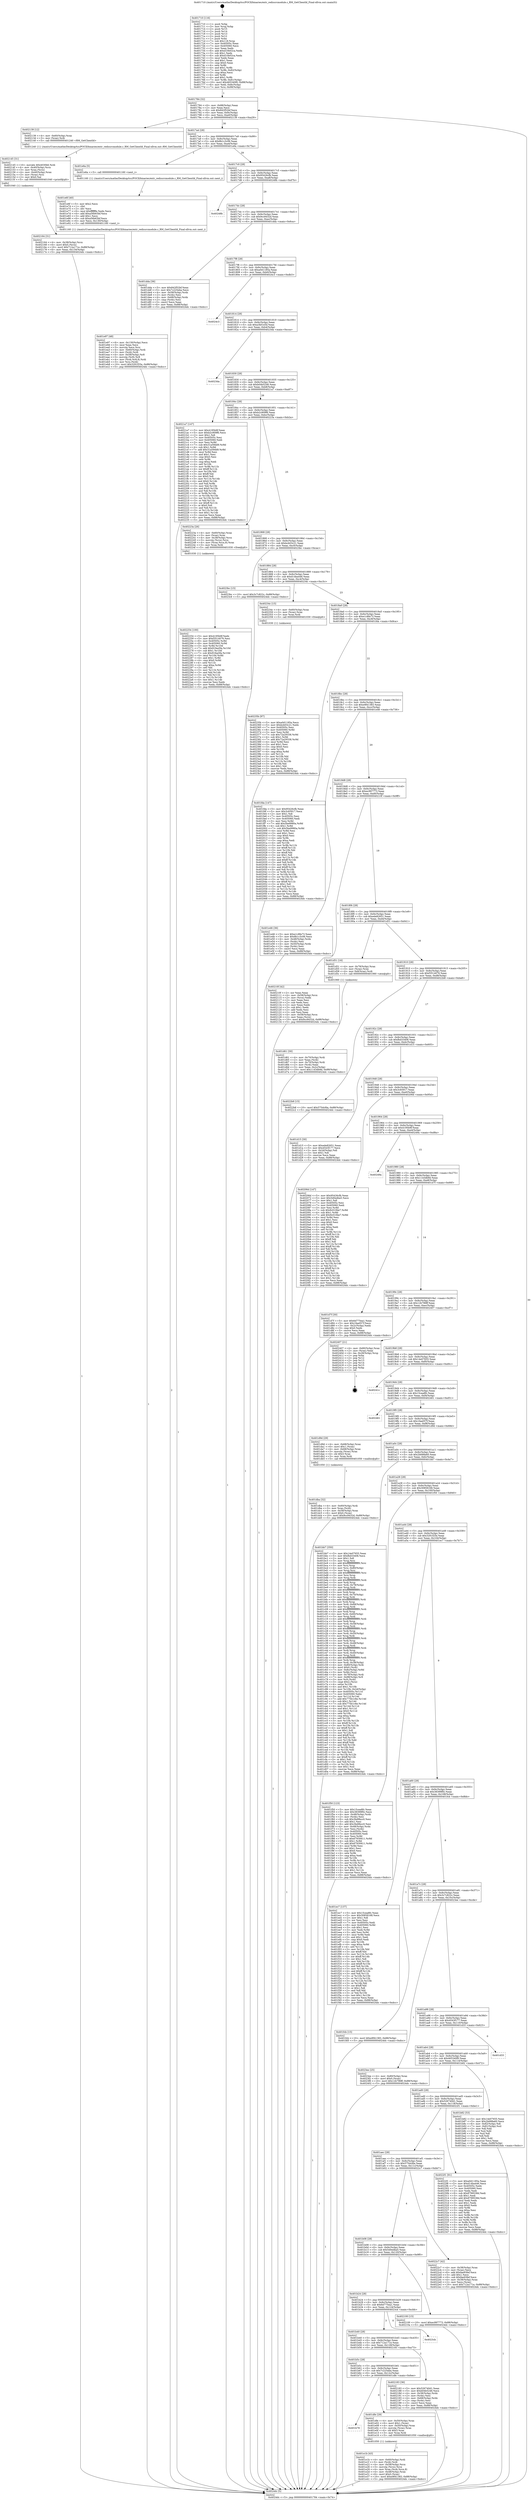 digraph "0x401710" {
  label = "0x401710 (/mnt/c/Users/mathe/Desktop/tcc/POCII/binaries/extr_redissrcmodule.c_RM_GetClientId_Final-ollvm.out::main(0))"
  labelloc = "t"
  node[shape=record]

  Entry [label="",width=0.3,height=0.3,shape=circle,fillcolor=black,style=filled]
  "0x401784" [label="{
     0x401784 [32]\l
     | [instrs]\l
     &nbsp;&nbsp;0x401784 \<+6\>: mov -0x88(%rbp),%eax\l
     &nbsp;&nbsp;0x40178a \<+2\>: mov %eax,%ecx\l
     &nbsp;&nbsp;0x40178c \<+6\>: sub $0x842f52bf,%ecx\l
     &nbsp;&nbsp;0x401792 \<+6\>: mov %eax,-0x9c(%rbp)\l
     &nbsp;&nbsp;0x401798 \<+6\>: mov %ecx,-0xa0(%rbp)\l
     &nbsp;&nbsp;0x40179e \<+6\>: je 0000000000402139 \<main+0xa29\>\l
  }"]
  "0x402139" [label="{
     0x402139 [12]\l
     | [instrs]\l
     &nbsp;&nbsp;0x402139 \<+4\>: mov -0x60(%rbp),%rax\l
     &nbsp;&nbsp;0x40213d \<+3\>: mov (%rax),%rdi\l
     &nbsp;&nbsp;0x402140 \<+5\>: call 0000000000401240 \<RM_GetClientId\>\l
     | [calls]\l
     &nbsp;&nbsp;0x401240 \{1\} (/mnt/c/Users/mathe/Desktop/tcc/POCII/binaries/extr_redissrcmodule.c_RM_GetClientId_Final-ollvm.out::RM_GetClientId)\l
  }"]
  "0x4017a4" [label="{
     0x4017a4 [28]\l
     | [instrs]\l
     &nbsp;&nbsp;0x4017a4 \<+5\>: jmp 00000000004017a9 \<main+0x99\>\l
     &nbsp;&nbsp;0x4017a9 \<+6\>: mov -0x9c(%rbp),%eax\l
     &nbsp;&nbsp;0x4017af \<+5\>: sub $0x8b1c3c06,%eax\l
     &nbsp;&nbsp;0x4017b4 \<+6\>: mov %eax,-0xa4(%rbp)\l
     &nbsp;&nbsp;0x4017ba \<+6\>: je 0000000000401e6a \<main+0x75a\>\l
  }"]
  Exit [label="",width=0.3,height=0.3,shape=circle,fillcolor=black,style=filled,peripheries=2]
  "0x401e6a" [label="{
     0x401e6a [5]\l
     | [instrs]\l
     &nbsp;&nbsp;0x401e6a \<+5\>: call 0000000000401160 \<next_i\>\l
     | [calls]\l
     &nbsp;&nbsp;0x401160 \{1\} (/mnt/c/Users/mathe/Desktop/tcc/POCII/binaries/extr_redissrcmodule.c_RM_GetClientId_Final-ollvm.out::next_i)\l
  }"]
  "0x4017c0" [label="{
     0x4017c0 [28]\l
     | [instrs]\l
     &nbsp;&nbsp;0x4017c0 \<+5\>: jmp 00000000004017c5 \<main+0xb5\>\l
     &nbsp;&nbsp;0x4017c5 \<+6\>: mov -0x9c(%rbp),%eax\l
     &nbsp;&nbsp;0x4017cb \<+5\>: sub $0x95426cfb,%eax\l
     &nbsp;&nbsp;0x4017d0 \<+6\>: mov %eax,-0xa8(%rbp)\l
     &nbsp;&nbsp;0x4017d6 \<+6\>: je 000000000040248b \<main+0xd7b\>\l
  }"]
  "0x40235b" [label="{
     0x40235b [97]\l
     | [instrs]\l
     &nbsp;&nbsp;0x40235b \<+5\>: mov $0xa0d1185a,%ecx\l
     &nbsp;&nbsp;0x402360 \<+5\>: mov $0xbcb03c21,%edx\l
     &nbsp;&nbsp;0x402365 \<+7\>: mov 0x40505c,%esi\l
     &nbsp;&nbsp;0x40236c \<+8\>: mov 0x405060,%r8d\l
     &nbsp;&nbsp;0x402374 \<+3\>: mov %esi,%r9d\l
     &nbsp;&nbsp;0x402377 \<+7\>: sub $0x72a29338,%r9d\l
     &nbsp;&nbsp;0x40237e \<+4\>: sub $0x1,%r9d\l
     &nbsp;&nbsp;0x402382 \<+7\>: add $0x72a29338,%r9d\l
     &nbsp;&nbsp;0x402389 \<+4\>: imul %r9d,%esi\l
     &nbsp;&nbsp;0x40238d \<+3\>: and $0x1,%esi\l
     &nbsp;&nbsp;0x402390 \<+3\>: cmp $0x0,%esi\l
     &nbsp;&nbsp;0x402393 \<+4\>: sete %r10b\l
     &nbsp;&nbsp;0x402397 \<+4\>: cmp $0xa,%r8d\l
     &nbsp;&nbsp;0x40239b \<+4\>: setl %r11b\l
     &nbsp;&nbsp;0x40239f \<+3\>: mov %r10b,%bl\l
     &nbsp;&nbsp;0x4023a2 \<+3\>: and %r11b,%bl\l
     &nbsp;&nbsp;0x4023a5 \<+3\>: xor %r11b,%r10b\l
     &nbsp;&nbsp;0x4023a8 \<+3\>: or %r10b,%bl\l
     &nbsp;&nbsp;0x4023ab \<+3\>: test $0x1,%bl\l
     &nbsp;&nbsp;0x4023ae \<+3\>: cmovne %edx,%ecx\l
     &nbsp;&nbsp;0x4023b1 \<+6\>: mov %ecx,-0x88(%rbp)\l
     &nbsp;&nbsp;0x4023b7 \<+5\>: jmp 00000000004024dc \<main+0xdcc\>\l
  }"]
  "0x40248b" [label="{
     0x40248b\l
  }", style=dashed]
  "0x4017dc" [label="{
     0x4017dc [28]\l
     | [instrs]\l
     &nbsp;&nbsp;0x4017dc \<+5\>: jmp 00000000004017e1 \<main+0xd1\>\l
     &nbsp;&nbsp;0x4017e1 \<+6\>: mov -0x9c(%rbp),%eax\l
     &nbsp;&nbsp;0x4017e7 \<+5\>: sub $0x9cc9432d,%eax\l
     &nbsp;&nbsp;0x4017ec \<+6\>: mov %eax,-0xac(%rbp)\l
     &nbsp;&nbsp;0x4017f2 \<+6\>: je 0000000000401dda \<main+0x6ca\>\l
  }"]
  "0x402254" [label="{
     0x402254 [100]\l
     | [instrs]\l
     &nbsp;&nbsp;0x402254 \<+5\>: mov $0x4195b9f,%edx\l
     &nbsp;&nbsp;0x402259 \<+5\>: mov $0xf3514076,%esi\l
     &nbsp;&nbsp;0x40225e \<+8\>: mov 0x40505c,%r8d\l
     &nbsp;&nbsp;0x402266 \<+8\>: mov 0x405060,%r9d\l
     &nbsp;&nbsp;0x40226e \<+3\>: mov %r8d,%r10d\l
     &nbsp;&nbsp;0x402271 \<+7\>: add $0x91fea5fa,%r10d\l
     &nbsp;&nbsp;0x402278 \<+4\>: sub $0x1,%r10d\l
     &nbsp;&nbsp;0x40227c \<+7\>: sub $0x91fea5fa,%r10d\l
     &nbsp;&nbsp;0x402283 \<+4\>: imul %r10d,%r8d\l
     &nbsp;&nbsp;0x402287 \<+4\>: and $0x1,%r8d\l
     &nbsp;&nbsp;0x40228b \<+4\>: cmp $0x0,%r8d\l
     &nbsp;&nbsp;0x40228f \<+4\>: sete %r11b\l
     &nbsp;&nbsp;0x402293 \<+4\>: cmp $0xa,%r9d\l
     &nbsp;&nbsp;0x402297 \<+3\>: setl %bl\l
     &nbsp;&nbsp;0x40229a \<+3\>: mov %r11b,%r14b\l
     &nbsp;&nbsp;0x40229d \<+3\>: and %bl,%r14b\l
     &nbsp;&nbsp;0x4022a0 \<+3\>: xor %bl,%r11b\l
     &nbsp;&nbsp;0x4022a3 \<+3\>: or %r11b,%r14b\l
     &nbsp;&nbsp;0x4022a6 \<+4\>: test $0x1,%r14b\l
     &nbsp;&nbsp;0x4022aa \<+3\>: cmovne %esi,%edx\l
     &nbsp;&nbsp;0x4022ad \<+6\>: mov %edx,-0x88(%rbp)\l
     &nbsp;&nbsp;0x4022b3 \<+5\>: jmp 00000000004024dc \<main+0xdcc\>\l
  }"]
  "0x401dda" [label="{
     0x401dda [36]\l
     | [instrs]\l
     &nbsp;&nbsp;0x401dda \<+5\>: mov $0x842f52bf,%eax\l
     &nbsp;&nbsp;0x401ddf \<+5\>: mov $0x7c225eba,%ecx\l
     &nbsp;&nbsp;0x401de4 \<+4\>: mov -0x58(%rbp),%rdx\l
     &nbsp;&nbsp;0x401de8 \<+2\>: mov (%rdx),%esi\l
     &nbsp;&nbsp;0x401dea \<+4\>: mov -0x68(%rbp),%rdx\l
     &nbsp;&nbsp;0x401dee \<+2\>: cmp (%rdx),%esi\l
     &nbsp;&nbsp;0x401df0 \<+3\>: cmovl %ecx,%eax\l
     &nbsp;&nbsp;0x401df3 \<+6\>: mov %eax,-0x88(%rbp)\l
     &nbsp;&nbsp;0x401df9 \<+5\>: jmp 00000000004024dc \<main+0xdcc\>\l
  }"]
  "0x4017f8" [label="{
     0x4017f8 [28]\l
     | [instrs]\l
     &nbsp;&nbsp;0x4017f8 \<+5\>: jmp 00000000004017fd \<main+0xed\>\l
     &nbsp;&nbsp;0x4017fd \<+6\>: mov -0x9c(%rbp),%eax\l
     &nbsp;&nbsp;0x401803 \<+5\>: sub $0xa0d1185a,%eax\l
     &nbsp;&nbsp;0x401808 \<+6\>: mov %eax,-0xb0(%rbp)\l
     &nbsp;&nbsp;0x40180e \<+6\>: je 00000000004024c3 \<main+0xdb3\>\l
  }"]
  "0x402164" [label="{
     0x402164 [31]\l
     | [instrs]\l
     &nbsp;&nbsp;0x402164 \<+4\>: mov -0x38(%rbp),%rcx\l
     &nbsp;&nbsp;0x402168 \<+6\>: movl $0x0,(%rcx)\l
     &nbsp;&nbsp;0x40216e \<+10\>: movl $0x712a171e,-0x88(%rbp)\l
     &nbsp;&nbsp;0x402178 \<+6\>: mov %eax,-0x134(%rbp)\l
     &nbsp;&nbsp;0x40217e \<+5\>: jmp 00000000004024dc \<main+0xdcc\>\l
  }"]
  "0x4024c3" [label="{
     0x4024c3\l
  }", style=dashed]
  "0x401814" [label="{
     0x401814 [28]\l
     | [instrs]\l
     &nbsp;&nbsp;0x401814 \<+5\>: jmp 0000000000401819 \<main+0x109\>\l
     &nbsp;&nbsp;0x401819 \<+6\>: mov -0x9c(%rbp),%eax\l
     &nbsp;&nbsp;0x40181f \<+5\>: sub $0xa3bf1e5d,%eax\l
     &nbsp;&nbsp;0x401824 \<+6\>: mov %eax,-0xb4(%rbp)\l
     &nbsp;&nbsp;0x40182a \<+6\>: je 00000000004023da \<main+0xcca\>\l
  }"]
  "0x402145" [label="{
     0x402145 [31]\l
     | [instrs]\l
     &nbsp;&nbsp;0x402145 \<+10\>: movabs $0x4030b6,%rdi\l
     &nbsp;&nbsp;0x40214f \<+4\>: mov -0x40(%rbp),%rcx\l
     &nbsp;&nbsp;0x402153 \<+3\>: mov %rax,(%rcx)\l
     &nbsp;&nbsp;0x402156 \<+4\>: mov -0x40(%rbp),%rax\l
     &nbsp;&nbsp;0x40215a \<+3\>: mov (%rax),%rsi\l
     &nbsp;&nbsp;0x40215d \<+2\>: mov $0x0,%al\l
     &nbsp;&nbsp;0x40215f \<+5\>: call 0000000000401040 \<printf@plt\>\l
     | [calls]\l
     &nbsp;&nbsp;0x401040 \{1\} (unknown)\l
  }"]
  "0x4023da" [label="{
     0x4023da\l
  }", style=dashed]
  "0x401830" [label="{
     0x401830 [28]\l
     | [instrs]\l
     &nbsp;&nbsp;0x401830 \<+5\>: jmp 0000000000401835 \<main+0x125\>\l
     &nbsp;&nbsp;0x401835 \<+6\>: mov -0x9c(%rbp),%eax\l
     &nbsp;&nbsp;0x40183b \<+5\>: sub $0xb04b5246,%eax\l
     &nbsp;&nbsp;0x401840 \<+6\>: mov %eax,-0xb8(%rbp)\l
     &nbsp;&nbsp;0x401846 \<+6\>: je 00000000004021a7 \<main+0xa97\>\l
  }"]
  "0x401e97" [label="{
     0x401e97 [48]\l
     | [instrs]\l
     &nbsp;&nbsp;0x401e97 \<+6\>: mov -0x130(%rbp),%ecx\l
     &nbsp;&nbsp;0x401e9d \<+3\>: imul %eax,%ecx\l
     &nbsp;&nbsp;0x401ea0 \<+3\>: movslq %ecx,%rsi\l
     &nbsp;&nbsp;0x401ea3 \<+4\>: mov -0x60(%rbp),%rdi\l
     &nbsp;&nbsp;0x401ea7 \<+3\>: mov (%rdi),%rdi\l
     &nbsp;&nbsp;0x401eaa \<+4\>: mov -0x58(%rbp),%r8\l
     &nbsp;&nbsp;0x401eae \<+3\>: movslq (%r8),%r8\l
     &nbsp;&nbsp;0x401eb1 \<+4\>: mov (%rdi,%r8,8),%rdi\l
     &nbsp;&nbsp;0x401eb5 \<+3\>: mov %rsi,(%rdi)\l
     &nbsp;&nbsp;0x401eb8 \<+10\>: movl $0x3291f25e,-0x88(%rbp)\l
     &nbsp;&nbsp;0x401ec2 \<+5\>: jmp 00000000004024dc \<main+0xdcc\>\l
  }"]
  "0x4021a7" [label="{
     0x4021a7 [147]\l
     | [instrs]\l
     &nbsp;&nbsp;0x4021a7 \<+5\>: mov $0x4195b9f,%eax\l
     &nbsp;&nbsp;0x4021ac \<+5\>: mov $0xb2c909f6,%ecx\l
     &nbsp;&nbsp;0x4021b1 \<+2\>: mov $0x1,%dl\l
     &nbsp;&nbsp;0x4021b3 \<+7\>: mov 0x40505c,%esi\l
     &nbsp;&nbsp;0x4021ba \<+7\>: mov 0x405060,%edi\l
     &nbsp;&nbsp;0x4021c1 \<+3\>: mov %esi,%r8d\l
     &nbsp;&nbsp;0x4021c4 \<+7\>: sub $0x31a59dd9,%r8d\l
     &nbsp;&nbsp;0x4021cb \<+4\>: sub $0x1,%r8d\l
     &nbsp;&nbsp;0x4021cf \<+7\>: add $0x31a59dd9,%r8d\l
     &nbsp;&nbsp;0x4021d6 \<+4\>: imul %r8d,%esi\l
     &nbsp;&nbsp;0x4021da \<+3\>: and $0x1,%esi\l
     &nbsp;&nbsp;0x4021dd \<+3\>: cmp $0x0,%esi\l
     &nbsp;&nbsp;0x4021e0 \<+4\>: sete %r9b\l
     &nbsp;&nbsp;0x4021e4 \<+3\>: cmp $0xa,%edi\l
     &nbsp;&nbsp;0x4021e7 \<+4\>: setl %r10b\l
     &nbsp;&nbsp;0x4021eb \<+3\>: mov %r9b,%r11b\l
     &nbsp;&nbsp;0x4021ee \<+4\>: xor $0xff,%r11b\l
     &nbsp;&nbsp;0x4021f2 \<+3\>: mov %r10b,%bl\l
     &nbsp;&nbsp;0x4021f5 \<+3\>: xor $0xff,%bl\l
     &nbsp;&nbsp;0x4021f8 \<+3\>: xor $0x0,%dl\l
     &nbsp;&nbsp;0x4021fb \<+3\>: mov %r11b,%r14b\l
     &nbsp;&nbsp;0x4021fe \<+4\>: and $0x0,%r14b\l
     &nbsp;&nbsp;0x402202 \<+3\>: and %dl,%r9b\l
     &nbsp;&nbsp;0x402205 \<+3\>: mov %bl,%r15b\l
     &nbsp;&nbsp;0x402208 \<+4\>: and $0x0,%r15b\l
     &nbsp;&nbsp;0x40220c \<+3\>: and %dl,%r10b\l
     &nbsp;&nbsp;0x40220f \<+3\>: or %r9b,%r14b\l
     &nbsp;&nbsp;0x402212 \<+3\>: or %r10b,%r15b\l
     &nbsp;&nbsp;0x402215 \<+3\>: xor %r15b,%r14b\l
     &nbsp;&nbsp;0x402218 \<+3\>: or %bl,%r11b\l
     &nbsp;&nbsp;0x40221b \<+4\>: xor $0xff,%r11b\l
     &nbsp;&nbsp;0x40221f \<+3\>: or $0x0,%dl\l
     &nbsp;&nbsp;0x402222 \<+3\>: and %dl,%r11b\l
     &nbsp;&nbsp;0x402225 \<+3\>: or %r11b,%r14b\l
     &nbsp;&nbsp;0x402228 \<+4\>: test $0x1,%r14b\l
     &nbsp;&nbsp;0x40222c \<+3\>: cmovne %ecx,%eax\l
     &nbsp;&nbsp;0x40222f \<+6\>: mov %eax,-0x88(%rbp)\l
     &nbsp;&nbsp;0x402235 \<+5\>: jmp 00000000004024dc \<main+0xdcc\>\l
  }"]
  "0x40184c" [label="{
     0x40184c [28]\l
     | [instrs]\l
     &nbsp;&nbsp;0x40184c \<+5\>: jmp 0000000000401851 \<main+0x141\>\l
     &nbsp;&nbsp;0x401851 \<+6\>: mov -0x9c(%rbp),%eax\l
     &nbsp;&nbsp;0x401857 \<+5\>: sub $0xb2c909f6,%eax\l
     &nbsp;&nbsp;0x40185c \<+6\>: mov %eax,-0xbc(%rbp)\l
     &nbsp;&nbsp;0x401862 \<+6\>: je 000000000040223a \<main+0xb2a\>\l
  }"]
  "0x401e6f" [label="{
     0x401e6f [40]\l
     | [instrs]\l
     &nbsp;&nbsp;0x401e6f \<+5\>: mov $0x2,%ecx\l
     &nbsp;&nbsp;0x401e74 \<+1\>: cltd\l
     &nbsp;&nbsp;0x401e75 \<+2\>: idiv %ecx\l
     &nbsp;&nbsp;0x401e77 \<+6\>: imul $0xfffffffe,%edx,%ecx\l
     &nbsp;&nbsp;0x401e7d \<+6\>: add $0xa56b63bf,%ecx\l
     &nbsp;&nbsp;0x401e83 \<+3\>: add $0x1,%ecx\l
     &nbsp;&nbsp;0x401e86 \<+6\>: sub $0xa56b63bf,%ecx\l
     &nbsp;&nbsp;0x401e8c \<+6\>: mov %ecx,-0x130(%rbp)\l
     &nbsp;&nbsp;0x401e92 \<+5\>: call 0000000000401160 \<next_i\>\l
     | [calls]\l
     &nbsp;&nbsp;0x401160 \{1\} (/mnt/c/Users/mathe/Desktop/tcc/POCII/binaries/extr_redissrcmodule.c_RM_GetClientId_Final-ollvm.out::next_i)\l
  }"]
  "0x40223a" [label="{
     0x40223a [26]\l
     | [instrs]\l
     &nbsp;&nbsp;0x40223a \<+4\>: mov -0x60(%rbp),%rax\l
     &nbsp;&nbsp;0x40223e \<+3\>: mov (%rax),%rax\l
     &nbsp;&nbsp;0x402241 \<+4\>: mov -0x38(%rbp),%rcx\l
     &nbsp;&nbsp;0x402245 \<+3\>: movslq (%rcx),%rcx\l
     &nbsp;&nbsp;0x402248 \<+4\>: mov (%rax,%rcx,8),%rax\l
     &nbsp;&nbsp;0x40224c \<+3\>: mov %rax,%rdi\l
     &nbsp;&nbsp;0x40224f \<+5\>: call 0000000000401030 \<free@plt\>\l
     | [calls]\l
     &nbsp;&nbsp;0x401030 \{1\} (unknown)\l
  }"]
  "0x401868" [label="{
     0x401868 [28]\l
     | [instrs]\l
     &nbsp;&nbsp;0x401868 \<+5\>: jmp 000000000040186d \<main+0x15d\>\l
     &nbsp;&nbsp;0x40186d \<+6\>: mov -0x9c(%rbp),%eax\l
     &nbsp;&nbsp;0x401873 \<+5\>: sub $0xbcb03c21,%eax\l
     &nbsp;&nbsp;0x401878 \<+6\>: mov %eax,-0xc0(%rbp)\l
     &nbsp;&nbsp;0x40187e \<+6\>: je 00000000004023bc \<main+0xcac\>\l
  }"]
  "0x401e1b" [label="{
     0x401e1b [43]\l
     | [instrs]\l
     &nbsp;&nbsp;0x401e1b \<+4\>: mov -0x60(%rbp),%rdi\l
     &nbsp;&nbsp;0x401e1f \<+3\>: mov (%rdi),%rdi\l
     &nbsp;&nbsp;0x401e22 \<+4\>: mov -0x58(%rbp),%rcx\l
     &nbsp;&nbsp;0x401e26 \<+3\>: movslq (%rcx),%rcx\l
     &nbsp;&nbsp;0x401e29 \<+4\>: mov %rax,(%rdi,%rcx,8)\l
     &nbsp;&nbsp;0x401e2d \<+4\>: mov -0x48(%rbp),%rax\l
     &nbsp;&nbsp;0x401e31 \<+6\>: movl $0x0,(%rax)\l
     &nbsp;&nbsp;0x401e37 \<+10\>: movl $0xe9f41383,-0x88(%rbp)\l
     &nbsp;&nbsp;0x401e41 \<+5\>: jmp 00000000004024dc \<main+0xdcc\>\l
  }"]
  "0x4023bc" [label="{
     0x4023bc [15]\l
     | [instrs]\l
     &nbsp;&nbsp;0x4023bc \<+10\>: movl $0x3c7c822c,-0x88(%rbp)\l
     &nbsp;&nbsp;0x4023c6 \<+5\>: jmp 00000000004024dc \<main+0xdcc\>\l
  }"]
  "0x401884" [label="{
     0x401884 [28]\l
     | [instrs]\l
     &nbsp;&nbsp;0x401884 \<+5\>: jmp 0000000000401889 \<main+0x179\>\l
     &nbsp;&nbsp;0x401889 \<+6\>: mov -0x9c(%rbp),%eax\l
     &nbsp;&nbsp;0x40188f \<+5\>: sub $0xd14ba446,%eax\l
     &nbsp;&nbsp;0x401894 \<+6\>: mov %eax,-0xc4(%rbp)\l
     &nbsp;&nbsp;0x40189a \<+6\>: je 000000000040234c \<main+0xc3c\>\l
  }"]
  "0x401b78" [label="{
     0x401b78\l
  }", style=dashed]
  "0x40234c" [label="{
     0x40234c [15]\l
     | [instrs]\l
     &nbsp;&nbsp;0x40234c \<+4\>: mov -0x60(%rbp),%rax\l
     &nbsp;&nbsp;0x402350 \<+3\>: mov (%rax),%rax\l
     &nbsp;&nbsp;0x402353 \<+3\>: mov %rax,%rdi\l
     &nbsp;&nbsp;0x402356 \<+5\>: call 0000000000401030 \<free@plt\>\l
     | [calls]\l
     &nbsp;&nbsp;0x401030 \{1\} (unknown)\l
  }"]
  "0x4018a0" [label="{
     0x4018a0 [28]\l
     | [instrs]\l
     &nbsp;&nbsp;0x4018a0 \<+5\>: jmp 00000000004018a5 \<main+0x195\>\l
     &nbsp;&nbsp;0x4018a5 \<+6\>: mov -0x9c(%rbp),%eax\l
     &nbsp;&nbsp;0x4018ab \<+5\>: sub $0xe1c8fa73,%eax\l
     &nbsp;&nbsp;0x4018b0 \<+6\>: mov %eax,-0xc8(%rbp)\l
     &nbsp;&nbsp;0x4018b6 \<+6\>: je 0000000000401fda \<main+0x8ca\>\l
  }"]
  "0x401dfe" [label="{
     0x401dfe [29]\l
     | [instrs]\l
     &nbsp;&nbsp;0x401dfe \<+4\>: mov -0x50(%rbp),%rax\l
     &nbsp;&nbsp;0x401e02 \<+6\>: movl $0x1,(%rax)\l
     &nbsp;&nbsp;0x401e08 \<+4\>: mov -0x50(%rbp),%rax\l
     &nbsp;&nbsp;0x401e0c \<+3\>: movslq (%rax),%rax\l
     &nbsp;&nbsp;0x401e0f \<+4\>: shl $0x3,%rax\l
     &nbsp;&nbsp;0x401e13 \<+3\>: mov %rax,%rdi\l
     &nbsp;&nbsp;0x401e16 \<+5\>: call 0000000000401050 \<malloc@plt\>\l
     | [calls]\l
     &nbsp;&nbsp;0x401050 \{1\} (unknown)\l
  }"]
  "0x401fda" [label="{
     0x401fda [147]\l
     | [instrs]\l
     &nbsp;&nbsp;0x401fda \<+5\>: mov $0x95426cfb,%eax\l
     &nbsp;&nbsp;0x401fdf \<+5\>: mov $0x3c65917,%ecx\l
     &nbsp;&nbsp;0x401fe4 \<+2\>: mov $0x1,%dl\l
     &nbsp;&nbsp;0x401fe6 \<+7\>: mov 0x40505c,%esi\l
     &nbsp;&nbsp;0x401fed \<+7\>: mov 0x405060,%edi\l
     &nbsp;&nbsp;0x401ff4 \<+3\>: mov %esi,%r8d\l
     &nbsp;&nbsp;0x401ff7 \<+7\>: add $0x5be9980a,%r8d\l
     &nbsp;&nbsp;0x401ffe \<+4\>: sub $0x1,%r8d\l
     &nbsp;&nbsp;0x402002 \<+7\>: sub $0x5be9980a,%r8d\l
     &nbsp;&nbsp;0x402009 \<+4\>: imul %r8d,%esi\l
     &nbsp;&nbsp;0x40200d \<+3\>: and $0x1,%esi\l
     &nbsp;&nbsp;0x402010 \<+3\>: cmp $0x0,%esi\l
     &nbsp;&nbsp;0x402013 \<+4\>: sete %r9b\l
     &nbsp;&nbsp;0x402017 \<+3\>: cmp $0xa,%edi\l
     &nbsp;&nbsp;0x40201a \<+4\>: setl %r10b\l
     &nbsp;&nbsp;0x40201e \<+3\>: mov %r9b,%r11b\l
     &nbsp;&nbsp;0x402021 \<+4\>: xor $0xff,%r11b\l
     &nbsp;&nbsp;0x402025 \<+3\>: mov %r10b,%bl\l
     &nbsp;&nbsp;0x402028 \<+3\>: xor $0xff,%bl\l
     &nbsp;&nbsp;0x40202b \<+3\>: xor $0x1,%dl\l
     &nbsp;&nbsp;0x40202e \<+3\>: mov %r11b,%r14b\l
     &nbsp;&nbsp;0x402031 \<+4\>: and $0xff,%r14b\l
     &nbsp;&nbsp;0x402035 \<+3\>: and %dl,%r9b\l
     &nbsp;&nbsp;0x402038 \<+3\>: mov %bl,%r15b\l
     &nbsp;&nbsp;0x40203b \<+4\>: and $0xff,%r15b\l
     &nbsp;&nbsp;0x40203f \<+3\>: and %dl,%r10b\l
     &nbsp;&nbsp;0x402042 \<+3\>: or %r9b,%r14b\l
     &nbsp;&nbsp;0x402045 \<+3\>: or %r10b,%r15b\l
     &nbsp;&nbsp;0x402048 \<+3\>: xor %r15b,%r14b\l
     &nbsp;&nbsp;0x40204b \<+3\>: or %bl,%r11b\l
     &nbsp;&nbsp;0x40204e \<+4\>: xor $0xff,%r11b\l
     &nbsp;&nbsp;0x402052 \<+3\>: or $0x1,%dl\l
     &nbsp;&nbsp;0x402055 \<+3\>: and %dl,%r11b\l
     &nbsp;&nbsp;0x402058 \<+3\>: or %r11b,%r14b\l
     &nbsp;&nbsp;0x40205b \<+4\>: test $0x1,%r14b\l
     &nbsp;&nbsp;0x40205f \<+3\>: cmovne %ecx,%eax\l
     &nbsp;&nbsp;0x402062 \<+6\>: mov %eax,-0x88(%rbp)\l
     &nbsp;&nbsp;0x402068 \<+5\>: jmp 00000000004024dc \<main+0xdcc\>\l
  }"]
  "0x4018bc" [label="{
     0x4018bc [28]\l
     | [instrs]\l
     &nbsp;&nbsp;0x4018bc \<+5\>: jmp 00000000004018c1 \<main+0x1b1\>\l
     &nbsp;&nbsp;0x4018c1 \<+6\>: mov -0x9c(%rbp),%eax\l
     &nbsp;&nbsp;0x4018c7 \<+5\>: sub $0xe9f41383,%eax\l
     &nbsp;&nbsp;0x4018cc \<+6\>: mov %eax,-0xcc(%rbp)\l
     &nbsp;&nbsp;0x4018d2 \<+6\>: je 0000000000401e46 \<main+0x736\>\l
  }"]
  "0x401b5c" [label="{
     0x401b5c [28]\l
     | [instrs]\l
     &nbsp;&nbsp;0x401b5c \<+5\>: jmp 0000000000401b61 \<main+0x451\>\l
     &nbsp;&nbsp;0x401b61 \<+6\>: mov -0x9c(%rbp),%eax\l
     &nbsp;&nbsp;0x401b67 \<+5\>: sub $0x7c225eba,%eax\l
     &nbsp;&nbsp;0x401b6c \<+6\>: mov %eax,-0x12c(%rbp)\l
     &nbsp;&nbsp;0x401b72 \<+6\>: je 0000000000401dfe \<main+0x6ee\>\l
  }"]
  "0x401e46" [label="{
     0x401e46 [36]\l
     | [instrs]\l
     &nbsp;&nbsp;0x401e46 \<+5\>: mov $0xe1c8fa73,%eax\l
     &nbsp;&nbsp;0x401e4b \<+5\>: mov $0x8b1c3c06,%ecx\l
     &nbsp;&nbsp;0x401e50 \<+4\>: mov -0x48(%rbp),%rdx\l
     &nbsp;&nbsp;0x401e54 \<+2\>: mov (%rdx),%esi\l
     &nbsp;&nbsp;0x401e56 \<+4\>: mov -0x50(%rbp),%rdx\l
     &nbsp;&nbsp;0x401e5a \<+2\>: cmp (%rdx),%esi\l
     &nbsp;&nbsp;0x401e5c \<+3\>: cmovl %ecx,%eax\l
     &nbsp;&nbsp;0x401e5f \<+6\>: mov %eax,-0x88(%rbp)\l
     &nbsp;&nbsp;0x401e65 \<+5\>: jmp 00000000004024dc \<main+0xdcc\>\l
  }"]
  "0x4018d8" [label="{
     0x4018d8 [28]\l
     | [instrs]\l
     &nbsp;&nbsp;0x4018d8 \<+5\>: jmp 00000000004018dd \<main+0x1cd\>\l
     &nbsp;&nbsp;0x4018dd \<+6\>: mov -0x9c(%rbp),%eax\l
     &nbsp;&nbsp;0x4018e3 \<+5\>: sub $0xec997773,%eax\l
     &nbsp;&nbsp;0x4018e8 \<+6\>: mov %eax,-0xd0(%rbp)\l
     &nbsp;&nbsp;0x4018ee \<+6\>: je 000000000040210f \<main+0x9ff\>\l
  }"]
  "0x402183" [label="{
     0x402183 [36]\l
     | [instrs]\l
     &nbsp;&nbsp;0x402183 \<+5\>: mov $0x526740d1,%eax\l
     &nbsp;&nbsp;0x402188 \<+5\>: mov $0xb04b5246,%ecx\l
     &nbsp;&nbsp;0x40218d \<+4\>: mov -0x38(%rbp),%rdx\l
     &nbsp;&nbsp;0x402191 \<+2\>: mov (%rdx),%esi\l
     &nbsp;&nbsp;0x402193 \<+4\>: mov -0x68(%rbp),%rdx\l
     &nbsp;&nbsp;0x402197 \<+2\>: cmp (%rdx),%esi\l
     &nbsp;&nbsp;0x402199 \<+3\>: cmovl %ecx,%eax\l
     &nbsp;&nbsp;0x40219c \<+6\>: mov %eax,-0x88(%rbp)\l
     &nbsp;&nbsp;0x4021a2 \<+5\>: jmp 00000000004024dc \<main+0xdcc\>\l
  }"]
  "0x40210f" [label="{
     0x40210f [42]\l
     | [instrs]\l
     &nbsp;&nbsp;0x40210f \<+2\>: xor %eax,%eax\l
     &nbsp;&nbsp;0x402111 \<+4\>: mov -0x58(%rbp),%rcx\l
     &nbsp;&nbsp;0x402115 \<+2\>: mov (%rcx),%edx\l
     &nbsp;&nbsp;0x402117 \<+2\>: mov %eax,%esi\l
     &nbsp;&nbsp;0x402119 \<+2\>: sub %edx,%esi\l
     &nbsp;&nbsp;0x40211b \<+2\>: mov %eax,%edx\l
     &nbsp;&nbsp;0x40211d \<+3\>: sub $0x1,%edx\l
     &nbsp;&nbsp;0x402120 \<+2\>: add %edx,%esi\l
     &nbsp;&nbsp;0x402122 \<+2\>: sub %esi,%eax\l
     &nbsp;&nbsp;0x402124 \<+4\>: mov -0x58(%rbp),%rcx\l
     &nbsp;&nbsp;0x402128 \<+2\>: mov %eax,(%rcx)\l
     &nbsp;&nbsp;0x40212a \<+10\>: movl $0x9cc9432d,-0x88(%rbp)\l
     &nbsp;&nbsp;0x402134 \<+5\>: jmp 00000000004024dc \<main+0xdcc\>\l
  }"]
  "0x4018f4" [label="{
     0x4018f4 [28]\l
     | [instrs]\l
     &nbsp;&nbsp;0x4018f4 \<+5\>: jmp 00000000004018f9 \<main+0x1e9\>\l
     &nbsp;&nbsp;0x4018f9 \<+6\>: mov -0x9c(%rbp),%eax\l
     &nbsp;&nbsp;0x4018ff \<+5\>: sub $0xede82651,%eax\l
     &nbsp;&nbsp;0x401904 \<+6\>: mov %eax,-0xd4(%rbp)\l
     &nbsp;&nbsp;0x40190a \<+6\>: je 0000000000401d51 \<main+0x641\>\l
  }"]
  "0x401b40" [label="{
     0x401b40 [28]\l
     | [instrs]\l
     &nbsp;&nbsp;0x401b40 \<+5\>: jmp 0000000000401b45 \<main+0x435\>\l
     &nbsp;&nbsp;0x401b45 \<+6\>: mov -0x9c(%rbp),%eax\l
     &nbsp;&nbsp;0x401b4b \<+5\>: sub $0x712a171e,%eax\l
     &nbsp;&nbsp;0x401b50 \<+6\>: mov %eax,-0x128(%rbp)\l
     &nbsp;&nbsp;0x401b56 \<+6\>: je 0000000000402183 \<main+0xa73\>\l
  }"]
  "0x401d51" [label="{
     0x401d51 [16]\l
     | [instrs]\l
     &nbsp;&nbsp;0x401d51 \<+4\>: mov -0x78(%rbp),%rax\l
     &nbsp;&nbsp;0x401d55 \<+3\>: mov (%rax),%rax\l
     &nbsp;&nbsp;0x401d58 \<+4\>: mov 0x8(%rax),%rdi\l
     &nbsp;&nbsp;0x401d5c \<+5\>: call 0000000000401060 \<atoi@plt\>\l
     | [calls]\l
     &nbsp;&nbsp;0x401060 \{1\} (unknown)\l
  }"]
  "0x401910" [label="{
     0x401910 [28]\l
     | [instrs]\l
     &nbsp;&nbsp;0x401910 \<+5\>: jmp 0000000000401915 \<main+0x205\>\l
     &nbsp;&nbsp;0x401915 \<+6\>: mov -0x9c(%rbp),%eax\l
     &nbsp;&nbsp;0x40191b \<+5\>: sub $0xf3514076,%eax\l
     &nbsp;&nbsp;0x401920 \<+6\>: mov %eax,-0xd8(%rbp)\l
     &nbsp;&nbsp;0x401926 \<+6\>: je 00000000004022b8 \<main+0xba8\>\l
  }"]
  "0x4023cb" [label="{
     0x4023cb\l
  }", style=dashed]
  "0x4022b8" [label="{
     0x4022b8 [15]\l
     | [instrs]\l
     &nbsp;&nbsp;0x4022b8 \<+10\>: movl $0x575dcfda,-0x88(%rbp)\l
     &nbsp;&nbsp;0x4022c2 \<+5\>: jmp 00000000004024dc \<main+0xdcc\>\l
  }"]
  "0x40192c" [label="{
     0x40192c [28]\l
     | [instrs]\l
     &nbsp;&nbsp;0x40192c \<+5\>: jmp 0000000000401931 \<main+0x221\>\l
     &nbsp;&nbsp;0x401931 \<+6\>: mov -0x9c(%rbp),%eax\l
     &nbsp;&nbsp;0x401937 \<+5\>: sub $0xfbd33408,%eax\l
     &nbsp;&nbsp;0x40193c \<+6\>: mov %eax,-0xdc(%rbp)\l
     &nbsp;&nbsp;0x401942 \<+6\>: je 0000000000401d15 \<main+0x605\>\l
  }"]
  "0x401b24" [label="{
     0x401b24 [28]\l
     | [instrs]\l
     &nbsp;&nbsp;0x401b24 \<+5\>: jmp 0000000000401b29 \<main+0x419\>\l
     &nbsp;&nbsp;0x401b29 \<+6\>: mov -0x9c(%rbp),%eax\l
     &nbsp;&nbsp;0x401b2f \<+5\>: sub $0x6d775ea1,%eax\l
     &nbsp;&nbsp;0x401b34 \<+6\>: mov %eax,-0x124(%rbp)\l
     &nbsp;&nbsp;0x401b3a \<+6\>: je 00000000004023cb \<main+0xcbb\>\l
  }"]
  "0x401d15" [label="{
     0x401d15 [30]\l
     | [instrs]\l
     &nbsp;&nbsp;0x401d15 \<+5\>: mov $0xede82651,%eax\l
     &nbsp;&nbsp;0x401d1a \<+5\>: mov $0x4543f177,%ecx\l
     &nbsp;&nbsp;0x401d1f \<+3\>: mov -0x2d(%rbp),%dl\l
     &nbsp;&nbsp;0x401d22 \<+3\>: test $0x1,%dl\l
     &nbsp;&nbsp;0x401d25 \<+3\>: cmovne %ecx,%eax\l
     &nbsp;&nbsp;0x401d28 \<+6\>: mov %eax,-0x88(%rbp)\l
     &nbsp;&nbsp;0x401d2e \<+5\>: jmp 00000000004024dc \<main+0xdcc\>\l
  }"]
  "0x401948" [label="{
     0x401948 [28]\l
     | [instrs]\l
     &nbsp;&nbsp;0x401948 \<+5\>: jmp 000000000040194d \<main+0x23d\>\l
     &nbsp;&nbsp;0x40194d \<+6\>: mov -0x9c(%rbp),%eax\l
     &nbsp;&nbsp;0x401953 \<+5\>: sub $0x3c65917,%eax\l
     &nbsp;&nbsp;0x401958 \<+6\>: mov %eax,-0xe0(%rbp)\l
     &nbsp;&nbsp;0x40195e \<+6\>: je 000000000040206d \<main+0x95d\>\l
  }"]
  "0x402100" [label="{
     0x402100 [15]\l
     | [instrs]\l
     &nbsp;&nbsp;0x402100 \<+10\>: movl $0xec997773,-0x88(%rbp)\l
     &nbsp;&nbsp;0x40210a \<+5\>: jmp 00000000004024dc \<main+0xdcc\>\l
  }"]
  "0x40206d" [label="{
     0x40206d [147]\l
     | [instrs]\l
     &nbsp;&nbsp;0x40206d \<+5\>: mov $0x95426cfb,%eax\l
     &nbsp;&nbsp;0x402072 \<+5\>: mov $0x5d0edba5,%ecx\l
     &nbsp;&nbsp;0x402077 \<+2\>: mov $0x1,%dl\l
     &nbsp;&nbsp;0x402079 \<+7\>: mov 0x40505c,%esi\l
     &nbsp;&nbsp;0x402080 \<+7\>: mov 0x405060,%edi\l
     &nbsp;&nbsp;0x402087 \<+3\>: mov %esi,%r8d\l
     &nbsp;&nbsp;0x40208a \<+7\>: sub $0x9c010be7,%r8d\l
     &nbsp;&nbsp;0x402091 \<+4\>: sub $0x1,%r8d\l
     &nbsp;&nbsp;0x402095 \<+7\>: add $0x9c010be7,%r8d\l
     &nbsp;&nbsp;0x40209c \<+4\>: imul %r8d,%esi\l
     &nbsp;&nbsp;0x4020a0 \<+3\>: and $0x1,%esi\l
     &nbsp;&nbsp;0x4020a3 \<+3\>: cmp $0x0,%esi\l
     &nbsp;&nbsp;0x4020a6 \<+4\>: sete %r9b\l
     &nbsp;&nbsp;0x4020aa \<+3\>: cmp $0xa,%edi\l
     &nbsp;&nbsp;0x4020ad \<+4\>: setl %r10b\l
     &nbsp;&nbsp;0x4020b1 \<+3\>: mov %r9b,%r11b\l
     &nbsp;&nbsp;0x4020b4 \<+4\>: xor $0xff,%r11b\l
     &nbsp;&nbsp;0x4020b8 \<+3\>: mov %r10b,%bl\l
     &nbsp;&nbsp;0x4020bb \<+3\>: xor $0xff,%bl\l
     &nbsp;&nbsp;0x4020be \<+3\>: xor $0x1,%dl\l
     &nbsp;&nbsp;0x4020c1 \<+3\>: mov %r11b,%r14b\l
     &nbsp;&nbsp;0x4020c4 \<+4\>: and $0xff,%r14b\l
     &nbsp;&nbsp;0x4020c8 \<+3\>: and %dl,%r9b\l
     &nbsp;&nbsp;0x4020cb \<+3\>: mov %bl,%r15b\l
     &nbsp;&nbsp;0x4020ce \<+4\>: and $0xff,%r15b\l
     &nbsp;&nbsp;0x4020d2 \<+3\>: and %dl,%r10b\l
     &nbsp;&nbsp;0x4020d5 \<+3\>: or %r9b,%r14b\l
     &nbsp;&nbsp;0x4020d8 \<+3\>: or %r10b,%r15b\l
     &nbsp;&nbsp;0x4020db \<+3\>: xor %r15b,%r14b\l
     &nbsp;&nbsp;0x4020de \<+3\>: or %bl,%r11b\l
     &nbsp;&nbsp;0x4020e1 \<+4\>: xor $0xff,%r11b\l
     &nbsp;&nbsp;0x4020e5 \<+3\>: or $0x1,%dl\l
     &nbsp;&nbsp;0x4020e8 \<+3\>: and %dl,%r11b\l
     &nbsp;&nbsp;0x4020eb \<+3\>: or %r11b,%r14b\l
     &nbsp;&nbsp;0x4020ee \<+4\>: test $0x1,%r14b\l
     &nbsp;&nbsp;0x4020f2 \<+3\>: cmovne %ecx,%eax\l
     &nbsp;&nbsp;0x4020f5 \<+6\>: mov %eax,-0x88(%rbp)\l
     &nbsp;&nbsp;0x4020fb \<+5\>: jmp 00000000004024dc \<main+0xdcc\>\l
  }"]
  "0x401964" [label="{
     0x401964 [28]\l
     | [instrs]\l
     &nbsp;&nbsp;0x401964 \<+5\>: jmp 0000000000401969 \<main+0x259\>\l
     &nbsp;&nbsp;0x401969 \<+6\>: mov -0x9c(%rbp),%eax\l
     &nbsp;&nbsp;0x40196f \<+5\>: sub $0x4195b9f,%eax\l
     &nbsp;&nbsp;0x401974 \<+6\>: mov %eax,-0xe4(%rbp)\l
     &nbsp;&nbsp;0x40197a \<+6\>: je 000000000040249a \<main+0xd8a\>\l
  }"]
  "0x401b08" [label="{
     0x401b08 [28]\l
     | [instrs]\l
     &nbsp;&nbsp;0x401b08 \<+5\>: jmp 0000000000401b0d \<main+0x3fd\>\l
     &nbsp;&nbsp;0x401b0d \<+6\>: mov -0x9c(%rbp),%eax\l
     &nbsp;&nbsp;0x401b13 \<+5\>: sub $0x5d0edba5,%eax\l
     &nbsp;&nbsp;0x401b18 \<+6\>: mov %eax,-0x120(%rbp)\l
     &nbsp;&nbsp;0x401b1e \<+6\>: je 0000000000402100 \<main+0x9f0\>\l
  }"]
  "0x40249a" [label="{
     0x40249a\l
  }", style=dashed]
  "0x401980" [label="{
     0x401980 [28]\l
     | [instrs]\l
     &nbsp;&nbsp;0x401980 \<+5\>: jmp 0000000000401985 \<main+0x275\>\l
     &nbsp;&nbsp;0x401985 \<+6\>: mov -0x9c(%rbp),%eax\l
     &nbsp;&nbsp;0x40198b \<+5\>: sub $0x1143db9d,%eax\l
     &nbsp;&nbsp;0x401990 \<+6\>: mov %eax,-0xe8(%rbp)\l
     &nbsp;&nbsp;0x401996 \<+6\>: je 0000000000401d7f \<main+0x66f\>\l
  }"]
  "0x4022c7" [label="{
     0x4022c7 [42]\l
     | [instrs]\l
     &nbsp;&nbsp;0x4022c7 \<+4\>: mov -0x38(%rbp),%rax\l
     &nbsp;&nbsp;0x4022cb \<+2\>: mov (%rax),%ecx\l
     &nbsp;&nbsp;0x4022cd \<+6\>: add $0xfae93fef,%ecx\l
     &nbsp;&nbsp;0x4022d3 \<+3\>: add $0x1,%ecx\l
     &nbsp;&nbsp;0x4022d6 \<+6\>: sub $0xfae93fef,%ecx\l
     &nbsp;&nbsp;0x4022dc \<+4\>: mov -0x38(%rbp),%rax\l
     &nbsp;&nbsp;0x4022e0 \<+2\>: mov %ecx,(%rax)\l
     &nbsp;&nbsp;0x4022e2 \<+10\>: movl $0x712a171e,-0x88(%rbp)\l
     &nbsp;&nbsp;0x4022ec \<+5\>: jmp 00000000004024dc \<main+0xdcc\>\l
  }"]
  "0x401d7f" [label="{
     0x401d7f [30]\l
     | [instrs]\l
     &nbsp;&nbsp;0x401d7f \<+5\>: mov $0x6d775ea1,%eax\l
     &nbsp;&nbsp;0x401d84 \<+5\>: mov $0x1faa057f,%ecx\l
     &nbsp;&nbsp;0x401d89 \<+3\>: mov -0x2c(%rbp),%edx\l
     &nbsp;&nbsp;0x401d8c \<+3\>: cmp $0x0,%edx\l
     &nbsp;&nbsp;0x401d8f \<+3\>: cmove %ecx,%eax\l
     &nbsp;&nbsp;0x401d92 \<+6\>: mov %eax,-0x88(%rbp)\l
     &nbsp;&nbsp;0x401d98 \<+5\>: jmp 00000000004024dc \<main+0xdcc\>\l
  }"]
  "0x40199c" [label="{
     0x40199c [28]\l
     | [instrs]\l
     &nbsp;&nbsp;0x40199c \<+5\>: jmp 00000000004019a1 \<main+0x291\>\l
     &nbsp;&nbsp;0x4019a1 \<+6\>: mov -0x9c(%rbp),%eax\l
     &nbsp;&nbsp;0x4019a7 \<+5\>: sub $0x12b796ff,%eax\l
     &nbsp;&nbsp;0x4019ac \<+6\>: mov %eax,-0xec(%rbp)\l
     &nbsp;&nbsp;0x4019b2 \<+6\>: je 0000000000402407 \<main+0xcf7\>\l
  }"]
  "0x401aec" [label="{
     0x401aec [28]\l
     | [instrs]\l
     &nbsp;&nbsp;0x401aec \<+5\>: jmp 0000000000401af1 \<main+0x3e1\>\l
     &nbsp;&nbsp;0x401af1 \<+6\>: mov -0x9c(%rbp),%eax\l
     &nbsp;&nbsp;0x401af7 \<+5\>: sub $0x575dcfda,%eax\l
     &nbsp;&nbsp;0x401afc \<+6\>: mov %eax,-0x11c(%rbp)\l
     &nbsp;&nbsp;0x401b02 \<+6\>: je 00000000004022c7 \<main+0xbb7\>\l
  }"]
  "0x402407" [label="{
     0x402407 [21]\l
     | [instrs]\l
     &nbsp;&nbsp;0x402407 \<+4\>: mov -0x80(%rbp),%rax\l
     &nbsp;&nbsp;0x40240b \<+2\>: mov (%rax),%eax\l
     &nbsp;&nbsp;0x40240d \<+4\>: lea -0x28(%rbp),%rsp\l
     &nbsp;&nbsp;0x402411 \<+1\>: pop %rbx\l
     &nbsp;&nbsp;0x402412 \<+2\>: pop %r12\l
     &nbsp;&nbsp;0x402414 \<+2\>: pop %r13\l
     &nbsp;&nbsp;0x402416 \<+2\>: pop %r14\l
     &nbsp;&nbsp;0x402418 \<+2\>: pop %r15\l
     &nbsp;&nbsp;0x40241a \<+1\>: pop %rbp\l
     &nbsp;&nbsp;0x40241b \<+1\>: ret\l
  }"]
  "0x4019b8" [label="{
     0x4019b8 [28]\l
     | [instrs]\l
     &nbsp;&nbsp;0x4019b8 \<+5\>: jmp 00000000004019bd \<main+0x2ad\>\l
     &nbsp;&nbsp;0x4019bd \<+6\>: mov -0x9c(%rbp),%eax\l
     &nbsp;&nbsp;0x4019c3 \<+5\>: sub $0x14e07655,%eax\l
     &nbsp;&nbsp;0x4019c8 \<+6\>: mov %eax,-0xf0(%rbp)\l
     &nbsp;&nbsp;0x4019ce \<+6\>: je 000000000040241c \<main+0xd0c\>\l
  }"]
  "0x4022f1" [label="{
     0x4022f1 [91]\l
     | [instrs]\l
     &nbsp;&nbsp;0x4022f1 \<+5\>: mov $0xa0d1185a,%eax\l
     &nbsp;&nbsp;0x4022f6 \<+5\>: mov $0xd14ba446,%ecx\l
     &nbsp;&nbsp;0x4022fb \<+7\>: mov 0x40505c,%edx\l
     &nbsp;&nbsp;0x402302 \<+7\>: mov 0x405060,%esi\l
     &nbsp;&nbsp;0x402309 \<+2\>: mov %edx,%edi\l
     &nbsp;&nbsp;0x40230b \<+6\>: sub $0x8799538d,%edi\l
     &nbsp;&nbsp;0x402311 \<+3\>: sub $0x1,%edi\l
     &nbsp;&nbsp;0x402314 \<+6\>: add $0x8799538d,%edi\l
     &nbsp;&nbsp;0x40231a \<+3\>: imul %edi,%edx\l
     &nbsp;&nbsp;0x40231d \<+3\>: and $0x1,%edx\l
     &nbsp;&nbsp;0x402320 \<+3\>: cmp $0x0,%edx\l
     &nbsp;&nbsp;0x402323 \<+4\>: sete %r8b\l
     &nbsp;&nbsp;0x402327 \<+3\>: cmp $0xa,%esi\l
     &nbsp;&nbsp;0x40232a \<+4\>: setl %r9b\l
     &nbsp;&nbsp;0x40232e \<+3\>: mov %r8b,%r10b\l
     &nbsp;&nbsp;0x402331 \<+3\>: and %r9b,%r10b\l
     &nbsp;&nbsp;0x402334 \<+3\>: xor %r9b,%r8b\l
     &nbsp;&nbsp;0x402337 \<+3\>: or %r8b,%r10b\l
     &nbsp;&nbsp;0x40233a \<+4\>: test $0x1,%r10b\l
     &nbsp;&nbsp;0x40233e \<+3\>: cmovne %ecx,%eax\l
     &nbsp;&nbsp;0x402341 \<+6\>: mov %eax,-0x88(%rbp)\l
     &nbsp;&nbsp;0x402347 \<+5\>: jmp 00000000004024dc \<main+0xdcc\>\l
  }"]
  "0x40241c" [label="{
     0x40241c\l
  }", style=dashed]
  "0x4019d4" [label="{
     0x4019d4 [28]\l
     | [instrs]\l
     &nbsp;&nbsp;0x4019d4 \<+5\>: jmp 00000000004019d9 \<main+0x2c9\>\l
     &nbsp;&nbsp;0x4019d9 \<+6\>: mov -0x9c(%rbp),%eax\l
     &nbsp;&nbsp;0x4019df \<+5\>: sub $0x15cea8fc,%eax\l
     &nbsp;&nbsp;0x4019e4 \<+6\>: mov %eax,-0xf4(%rbp)\l
     &nbsp;&nbsp;0x4019ea \<+6\>: je 0000000000402461 \<main+0xd51\>\l
  }"]
  "0x401dba" [label="{
     0x401dba [32]\l
     | [instrs]\l
     &nbsp;&nbsp;0x401dba \<+4\>: mov -0x60(%rbp),%rdi\l
     &nbsp;&nbsp;0x401dbe \<+3\>: mov %rax,(%rdi)\l
     &nbsp;&nbsp;0x401dc1 \<+4\>: mov -0x58(%rbp),%rax\l
     &nbsp;&nbsp;0x401dc5 \<+6\>: movl $0x0,(%rax)\l
     &nbsp;&nbsp;0x401dcb \<+10\>: movl $0x9cc9432d,-0x88(%rbp)\l
     &nbsp;&nbsp;0x401dd5 \<+5\>: jmp 00000000004024dc \<main+0xdcc\>\l
  }"]
  "0x402461" [label="{
     0x402461\l
  }", style=dashed]
  "0x4019f0" [label="{
     0x4019f0 [28]\l
     | [instrs]\l
     &nbsp;&nbsp;0x4019f0 \<+5\>: jmp 00000000004019f5 \<main+0x2e5\>\l
     &nbsp;&nbsp;0x4019f5 \<+6\>: mov -0x9c(%rbp),%eax\l
     &nbsp;&nbsp;0x4019fb \<+5\>: sub $0x1faa057f,%eax\l
     &nbsp;&nbsp;0x401a00 \<+6\>: mov %eax,-0xf8(%rbp)\l
     &nbsp;&nbsp;0x401a06 \<+6\>: je 0000000000401d9d \<main+0x68d\>\l
  }"]
  "0x401d61" [label="{
     0x401d61 [30]\l
     | [instrs]\l
     &nbsp;&nbsp;0x401d61 \<+4\>: mov -0x70(%rbp),%rdi\l
     &nbsp;&nbsp;0x401d65 \<+2\>: mov %eax,(%rdi)\l
     &nbsp;&nbsp;0x401d67 \<+4\>: mov -0x70(%rbp),%rdi\l
     &nbsp;&nbsp;0x401d6b \<+2\>: mov (%rdi),%eax\l
     &nbsp;&nbsp;0x401d6d \<+3\>: mov %eax,-0x2c(%rbp)\l
     &nbsp;&nbsp;0x401d70 \<+10\>: movl $0x1143db9d,-0x88(%rbp)\l
     &nbsp;&nbsp;0x401d7a \<+5\>: jmp 00000000004024dc \<main+0xdcc\>\l
  }"]
  "0x401d9d" [label="{
     0x401d9d [29]\l
     | [instrs]\l
     &nbsp;&nbsp;0x401d9d \<+4\>: mov -0x68(%rbp),%rax\l
     &nbsp;&nbsp;0x401da1 \<+6\>: movl $0x1,(%rax)\l
     &nbsp;&nbsp;0x401da7 \<+4\>: mov -0x68(%rbp),%rax\l
     &nbsp;&nbsp;0x401dab \<+3\>: movslq (%rax),%rax\l
     &nbsp;&nbsp;0x401dae \<+4\>: shl $0x3,%rax\l
     &nbsp;&nbsp;0x401db2 \<+3\>: mov %rax,%rdi\l
     &nbsp;&nbsp;0x401db5 \<+5\>: call 0000000000401050 \<malloc@plt\>\l
     | [calls]\l
     &nbsp;&nbsp;0x401050 \{1\} (unknown)\l
  }"]
  "0x401a0c" [label="{
     0x401a0c [28]\l
     | [instrs]\l
     &nbsp;&nbsp;0x401a0c \<+5\>: jmp 0000000000401a11 \<main+0x301\>\l
     &nbsp;&nbsp;0x401a11 \<+6\>: mov -0x9c(%rbp),%eax\l
     &nbsp;&nbsp;0x401a17 \<+5\>: sub $0x2b688a60,%eax\l
     &nbsp;&nbsp;0x401a1c \<+6\>: mov %eax,-0xfc(%rbp)\l
     &nbsp;&nbsp;0x401a22 \<+6\>: je 0000000000401bb7 \<main+0x4a7\>\l
  }"]
  "0x401710" [label="{
     0x401710 [116]\l
     | [instrs]\l
     &nbsp;&nbsp;0x401710 \<+1\>: push %rbp\l
     &nbsp;&nbsp;0x401711 \<+3\>: mov %rsp,%rbp\l
     &nbsp;&nbsp;0x401714 \<+2\>: push %r15\l
     &nbsp;&nbsp;0x401716 \<+2\>: push %r14\l
     &nbsp;&nbsp;0x401718 \<+2\>: push %r13\l
     &nbsp;&nbsp;0x40171a \<+2\>: push %r12\l
     &nbsp;&nbsp;0x40171c \<+1\>: push %rbx\l
     &nbsp;&nbsp;0x40171d \<+7\>: sub $0x118,%rsp\l
     &nbsp;&nbsp;0x401724 \<+7\>: mov 0x40505c,%eax\l
     &nbsp;&nbsp;0x40172b \<+7\>: mov 0x405060,%ecx\l
     &nbsp;&nbsp;0x401732 \<+2\>: mov %eax,%edx\l
     &nbsp;&nbsp;0x401734 \<+6\>: add $0xd10b02ca,%edx\l
     &nbsp;&nbsp;0x40173a \<+3\>: sub $0x1,%edx\l
     &nbsp;&nbsp;0x40173d \<+6\>: sub $0xd10b02ca,%edx\l
     &nbsp;&nbsp;0x401743 \<+3\>: imul %edx,%eax\l
     &nbsp;&nbsp;0x401746 \<+3\>: and $0x1,%eax\l
     &nbsp;&nbsp;0x401749 \<+3\>: cmp $0x0,%eax\l
     &nbsp;&nbsp;0x40174c \<+4\>: sete %r8b\l
     &nbsp;&nbsp;0x401750 \<+4\>: and $0x1,%r8b\l
     &nbsp;&nbsp;0x401754 \<+7\>: mov %r8b,-0x82(%rbp)\l
     &nbsp;&nbsp;0x40175b \<+3\>: cmp $0xa,%ecx\l
     &nbsp;&nbsp;0x40175e \<+4\>: setl %r8b\l
     &nbsp;&nbsp;0x401762 \<+4\>: and $0x1,%r8b\l
     &nbsp;&nbsp;0x401766 \<+7\>: mov %r8b,-0x81(%rbp)\l
     &nbsp;&nbsp;0x40176d \<+10\>: movl $0x465340f0,-0x88(%rbp)\l
     &nbsp;&nbsp;0x401777 \<+6\>: mov %edi,-0x8c(%rbp)\l
     &nbsp;&nbsp;0x40177d \<+7\>: mov %rsi,-0x98(%rbp)\l
  }"]
  "0x401bb7" [label="{
     0x401bb7 [350]\l
     | [instrs]\l
     &nbsp;&nbsp;0x401bb7 \<+5\>: mov $0x14e07655,%eax\l
     &nbsp;&nbsp;0x401bbc \<+5\>: mov $0xfbd33408,%ecx\l
     &nbsp;&nbsp;0x401bc1 \<+2\>: mov $0x1,%dl\l
     &nbsp;&nbsp;0x401bc3 \<+3\>: mov %rsp,%rsi\l
     &nbsp;&nbsp;0x401bc6 \<+4\>: add $0xfffffffffffffff0,%rsi\l
     &nbsp;&nbsp;0x401bca \<+3\>: mov %rsi,%rsp\l
     &nbsp;&nbsp;0x401bcd \<+4\>: mov %rsi,-0x80(%rbp)\l
     &nbsp;&nbsp;0x401bd1 \<+3\>: mov %rsp,%rsi\l
     &nbsp;&nbsp;0x401bd4 \<+4\>: add $0xfffffffffffffff0,%rsi\l
     &nbsp;&nbsp;0x401bd8 \<+3\>: mov %rsi,%rsp\l
     &nbsp;&nbsp;0x401bdb \<+3\>: mov %rsp,%rdi\l
     &nbsp;&nbsp;0x401bde \<+4\>: add $0xfffffffffffffff0,%rdi\l
     &nbsp;&nbsp;0x401be2 \<+3\>: mov %rdi,%rsp\l
     &nbsp;&nbsp;0x401be5 \<+4\>: mov %rdi,-0x78(%rbp)\l
     &nbsp;&nbsp;0x401be9 \<+3\>: mov %rsp,%rdi\l
     &nbsp;&nbsp;0x401bec \<+4\>: add $0xfffffffffffffff0,%rdi\l
     &nbsp;&nbsp;0x401bf0 \<+3\>: mov %rdi,%rsp\l
     &nbsp;&nbsp;0x401bf3 \<+4\>: mov %rdi,-0x70(%rbp)\l
     &nbsp;&nbsp;0x401bf7 \<+3\>: mov %rsp,%rdi\l
     &nbsp;&nbsp;0x401bfa \<+4\>: add $0xfffffffffffffff0,%rdi\l
     &nbsp;&nbsp;0x401bfe \<+3\>: mov %rdi,%rsp\l
     &nbsp;&nbsp;0x401c01 \<+4\>: mov %rdi,-0x68(%rbp)\l
     &nbsp;&nbsp;0x401c05 \<+3\>: mov %rsp,%rdi\l
     &nbsp;&nbsp;0x401c08 \<+4\>: add $0xfffffffffffffff0,%rdi\l
     &nbsp;&nbsp;0x401c0c \<+3\>: mov %rdi,%rsp\l
     &nbsp;&nbsp;0x401c0f \<+4\>: mov %rdi,-0x60(%rbp)\l
     &nbsp;&nbsp;0x401c13 \<+3\>: mov %rsp,%rdi\l
     &nbsp;&nbsp;0x401c16 \<+4\>: add $0xfffffffffffffff0,%rdi\l
     &nbsp;&nbsp;0x401c1a \<+3\>: mov %rdi,%rsp\l
     &nbsp;&nbsp;0x401c1d \<+4\>: mov %rdi,-0x58(%rbp)\l
     &nbsp;&nbsp;0x401c21 \<+3\>: mov %rsp,%rdi\l
     &nbsp;&nbsp;0x401c24 \<+4\>: add $0xfffffffffffffff0,%rdi\l
     &nbsp;&nbsp;0x401c28 \<+3\>: mov %rdi,%rsp\l
     &nbsp;&nbsp;0x401c2b \<+4\>: mov %rdi,-0x50(%rbp)\l
     &nbsp;&nbsp;0x401c2f \<+3\>: mov %rsp,%rdi\l
     &nbsp;&nbsp;0x401c32 \<+4\>: add $0xfffffffffffffff0,%rdi\l
     &nbsp;&nbsp;0x401c36 \<+3\>: mov %rdi,%rsp\l
     &nbsp;&nbsp;0x401c39 \<+4\>: mov %rdi,-0x48(%rbp)\l
     &nbsp;&nbsp;0x401c3d \<+3\>: mov %rsp,%rdi\l
     &nbsp;&nbsp;0x401c40 \<+4\>: add $0xfffffffffffffff0,%rdi\l
     &nbsp;&nbsp;0x401c44 \<+3\>: mov %rdi,%rsp\l
     &nbsp;&nbsp;0x401c47 \<+4\>: mov %rdi,-0x40(%rbp)\l
     &nbsp;&nbsp;0x401c4b \<+3\>: mov %rsp,%rdi\l
     &nbsp;&nbsp;0x401c4e \<+4\>: add $0xfffffffffffffff0,%rdi\l
     &nbsp;&nbsp;0x401c52 \<+3\>: mov %rdi,%rsp\l
     &nbsp;&nbsp;0x401c55 \<+4\>: mov %rdi,-0x38(%rbp)\l
     &nbsp;&nbsp;0x401c59 \<+4\>: mov -0x80(%rbp),%rdi\l
     &nbsp;&nbsp;0x401c5d \<+6\>: movl $0x0,(%rdi)\l
     &nbsp;&nbsp;0x401c63 \<+7\>: mov -0x8c(%rbp),%r8d\l
     &nbsp;&nbsp;0x401c6a \<+3\>: mov %r8d,(%rsi)\l
     &nbsp;&nbsp;0x401c6d \<+4\>: mov -0x78(%rbp),%rdi\l
     &nbsp;&nbsp;0x401c71 \<+7\>: mov -0x98(%rbp),%r9\l
     &nbsp;&nbsp;0x401c78 \<+3\>: mov %r9,(%rdi)\l
     &nbsp;&nbsp;0x401c7b \<+3\>: cmpl $0x2,(%rsi)\l
     &nbsp;&nbsp;0x401c7e \<+4\>: setne %r10b\l
     &nbsp;&nbsp;0x401c82 \<+4\>: and $0x1,%r10b\l
     &nbsp;&nbsp;0x401c86 \<+4\>: mov %r10b,-0x2d(%rbp)\l
     &nbsp;&nbsp;0x401c8a \<+8\>: mov 0x40505c,%r11d\l
     &nbsp;&nbsp;0x401c92 \<+7\>: mov 0x405060,%ebx\l
     &nbsp;&nbsp;0x401c99 \<+3\>: mov %r11d,%r14d\l
     &nbsp;&nbsp;0x401c9c \<+7\>: add $0x775b1c6e,%r14d\l
     &nbsp;&nbsp;0x401ca3 \<+4\>: sub $0x1,%r14d\l
     &nbsp;&nbsp;0x401ca7 \<+7\>: sub $0x775b1c6e,%r14d\l
     &nbsp;&nbsp;0x401cae \<+4\>: imul %r14d,%r11d\l
     &nbsp;&nbsp;0x401cb2 \<+4\>: and $0x1,%r11d\l
     &nbsp;&nbsp;0x401cb6 \<+4\>: cmp $0x0,%r11d\l
     &nbsp;&nbsp;0x401cba \<+4\>: sete %r10b\l
     &nbsp;&nbsp;0x401cbe \<+3\>: cmp $0xa,%ebx\l
     &nbsp;&nbsp;0x401cc1 \<+4\>: setl %r15b\l
     &nbsp;&nbsp;0x401cc5 \<+3\>: mov %r10b,%r12b\l
     &nbsp;&nbsp;0x401cc8 \<+4\>: xor $0xff,%r12b\l
     &nbsp;&nbsp;0x401ccc \<+3\>: mov %r15b,%r13b\l
     &nbsp;&nbsp;0x401ccf \<+4\>: xor $0xff,%r13b\l
     &nbsp;&nbsp;0x401cd3 \<+3\>: xor $0x1,%dl\l
     &nbsp;&nbsp;0x401cd6 \<+3\>: mov %r12b,%sil\l
     &nbsp;&nbsp;0x401cd9 \<+4\>: and $0xff,%sil\l
     &nbsp;&nbsp;0x401cdd \<+3\>: and %dl,%r10b\l
     &nbsp;&nbsp;0x401ce0 \<+3\>: mov %r13b,%dil\l
     &nbsp;&nbsp;0x401ce3 \<+4\>: and $0xff,%dil\l
     &nbsp;&nbsp;0x401ce7 \<+3\>: and %dl,%r15b\l
     &nbsp;&nbsp;0x401cea \<+3\>: or %r10b,%sil\l
     &nbsp;&nbsp;0x401ced \<+3\>: or %r15b,%dil\l
     &nbsp;&nbsp;0x401cf0 \<+3\>: xor %dil,%sil\l
     &nbsp;&nbsp;0x401cf3 \<+3\>: or %r13b,%r12b\l
     &nbsp;&nbsp;0x401cf6 \<+4\>: xor $0xff,%r12b\l
     &nbsp;&nbsp;0x401cfa \<+3\>: or $0x1,%dl\l
     &nbsp;&nbsp;0x401cfd \<+3\>: and %dl,%r12b\l
     &nbsp;&nbsp;0x401d00 \<+3\>: or %r12b,%sil\l
     &nbsp;&nbsp;0x401d03 \<+4\>: test $0x1,%sil\l
     &nbsp;&nbsp;0x401d07 \<+3\>: cmovne %ecx,%eax\l
     &nbsp;&nbsp;0x401d0a \<+6\>: mov %eax,-0x88(%rbp)\l
     &nbsp;&nbsp;0x401d10 \<+5\>: jmp 00000000004024dc \<main+0xdcc\>\l
  }"]
  "0x401a28" [label="{
     0x401a28 [28]\l
     | [instrs]\l
     &nbsp;&nbsp;0x401a28 \<+5\>: jmp 0000000000401a2d \<main+0x31d\>\l
     &nbsp;&nbsp;0x401a2d \<+6\>: mov -0x9c(%rbp),%eax\l
     &nbsp;&nbsp;0x401a33 \<+5\>: sub $0x30858168,%eax\l
     &nbsp;&nbsp;0x401a38 \<+6\>: mov %eax,-0x100(%rbp)\l
     &nbsp;&nbsp;0x401a3e \<+6\>: je 0000000000401f50 \<main+0x840\>\l
  }"]
  "0x4024dc" [label="{
     0x4024dc [5]\l
     | [instrs]\l
     &nbsp;&nbsp;0x4024dc \<+5\>: jmp 0000000000401784 \<main+0x74\>\l
  }"]
  "0x401f50" [label="{
     0x401f50 [123]\l
     | [instrs]\l
     &nbsp;&nbsp;0x401f50 \<+5\>: mov $0x15cea8fc,%eax\l
     &nbsp;&nbsp;0x401f55 \<+5\>: mov $0x38399f0c,%ecx\l
     &nbsp;&nbsp;0x401f5a \<+4\>: mov -0x48(%rbp),%rdx\l
     &nbsp;&nbsp;0x401f5e \<+2\>: mov (%rdx),%esi\l
     &nbsp;&nbsp;0x401f60 \<+6\>: sub $0x3bd9bcc0,%esi\l
     &nbsp;&nbsp;0x401f66 \<+3\>: add $0x1,%esi\l
     &nbsp;&nbsp;0x401f69 \<+6\>: add $0x3bd9bcc0,%esi\l
     &nbsp;&nbsp;0x401f6f \<+4\>: mov -0x48(%rbp),%rdx\l
     &nbsp;&nbsp;0x401f73 \<+2\>: mov %esi,(%rdx)\l
     &nbsp;&nbsp;0x401f75 \<+7\>: mov 0x40505c,%esi\l
     &nbsp;&nbsp;0x401f7c \<+7\>: mov 0x405060,%edi\l
     &nbsp;&nbsp;0x401f83 \<+3\>: mov %esi,%r8d\l
     &nbsp;&nbsp;0x401f86 \<+7\>: sub $0x67930611,%r8d\l
     &nbsp;&nbsp;0x401f8d \<+4\>: sub $0x1,%r8d\l
     &nbsp;&nbsp;0x401f91 \<+7\>: add $0x67930611,%r8d\l
     &nbsp;&nbsp;0x401f98 \<+4\>: imul %r8d,%esi\l
     &nbsp;&nbsp;0x401f9c \<+3\>: and $0x1,%esi\l
     &nbsp;&nbsp;0x401f9f \<+3\>: cmp $0x0,%esi\l
     &nbsp;&nbsp;0x401fa2 \<+4\>: sete %r9b\l
     &nbsp;&nbsp;0x401fa6 \<+3\>: cmp $0xa,%edi\l
     &nbsp;&nbsp;0x401fa9 \<+4\>: setl %r10b\l
     &nbsp;&nbsp;0x401fad \<+3\>: mov %r9b,%r11b\l
     &nbsp;&nbsp;0x401fb0 \<+3\>: and %r10b,%r11b\l
     &nbsp;&nbsp;0x401fb3 \<+3\>: xor %r10b,%r9b\l
     &nbsp;&nbsp;0x401fb6 \<+3\>: or %r9b,%r11b\l
     &nbsp;&nbsp;0x401fb9 \<+4\>: test $0x1,%r11b\l
     &nbsp;&nbsp;0x401fbd \<+3\>: cmovne %ecx,%eax\l
     &nbsp;&nbsp;0x401fc0 \<+6\>: mov %eax,-0x88(%rbp)\l
     &nbsp;&nbsp;0x401fc6 \<+5\>: jmp 00000000004024dc \<main+0xdcc\>\l
  }"]
  "0x401a44" [label="{
     0x401a44 [28]\l
     | [instrs]\l
     &nbsp;&nbsp;0x401a44 \<+5\>: jmp 0000000000401a49 \<main+0x339\>\l
     &nbsp;&nbsp;0x401a49 \<+6\>: mov -0x9c(%rbp),%eax\l
     &nbsp;&nbsp;0x401a4f \<+5\>: sub $0x3291f25e,%eax\l
     &nbsp;&nbsp;0x401a54 \<+6\>: mov %eax,-0x104(%rbp)\l
     &nbsp;&nbsp;0x401a5a \<+6\>: je 0000000000401ec7 \<main+0x7b7\>\l
  }"]
  "0x401ad0" [label="{
     0x401ad0 [28]\l
     | [instrs]\l
     &nbsp;&nbsp;0x401ad0 \<+5\>: jmp 0000000000401ad5 \<main+0x3c5\>\l
     &nbsp;&nbsp;0x401ad5 \<+6\>: mov -0x9c(%rbp),%eax\l
     &nbsp;&nbsp;0x401adb \<+5\>: sub $0x526740d1,%eax\l
     &nbsp;&nbsp;0x401ae0 \<+6\>: mov %eax,-0x118(%rbp)\l
     &nbsp;&nbsp;0x401ae6 \<+6\>: je 00000000004022f1 \<main+0xbe1\>\l
  }"]
  "0x401ec7" [label="{
     0x401ec7 [137]\l
     | [instrs]\l
     &nbsp;&nbsp;0x401ec7 \<+5\>: mov $0x15cea8fc,%eax\l
     &nbsp;&nbsp;0x401ecc \<+5\>: mov $0x30858168,%ecx\l
     &nbsp;&nbsp;0x401ed1 \<+2\>: mov $0x1,%dl\l
     &nbsp;&nbsp;0x401ed3 \<+2\>: xor %esi,%esi\l
     &nbsp;&nbsp;0x401ed5 \<+7\>: mov 0x40505c,%edi\l
     &nbsp;&nbsp;0x401edc \<+8\>: mov 0x405060,%r8d\l
     &nbsp;&nbsp;0x401ee4 \<+3\>: sub $0x1,%esi\l
     &nbsp;&nbsp;0x401ee7 \<+3\>: mov %edi,%r9d\l
     &nbsp;&nbsp;0x401eea \<+3\>: add %esi,%r9d\l
     &nbsp;&nbsp;0x401eed \<+4\>: imul %r9d,%edi\l
     &nbsp;&nbsp;0x401ef1 \<+3\>: and $0x1,%edi\l
     &nbsp;&nbsp;0x401ef4 \<+3\>: cmp $0x0,%edi\l
     &nbsp;&nbsp;0x401ef7 \<+4\>: sete %r10b\l
     &nbsp;&nbsp;0x401efb \<+4\>: cmp $0xa,%r8d\l
     &nbsp;&nbsp;0x401eff \<+4\>: setl %r11b\l
     &nbsp;&nbsp;0x401f03 \<+3\>: mov %r10b,%bl\l
     &nbsp;&nbsp;0x401f06 \<+3\>: xor $0xff,%bl\l
     &nbsp;&nbsp;0x401f09 \<+3\>: mov %r11b,%r14b\l
     &nbsp;&nbsp;0x401f0c \<+4\>: xor $0xff,%r14b\l
     &nbsp;&nbsp;0x401f10 \<+3\>: xor $0x1,%dl\l
     &nbsp;&nbsp;0x401f13 \<+3\>: mov %bl,%r15b\l
     &nbsp;&nbsp;0x401f16 \<+4\>: and $0xff,%r15b\l
     &nbsp;&nbsp;0x401f1a \<+3\>: and %dl,%r10b\l
     &nbsp;&nbsp;0x401f1d \<+3\>: mov %r14b,%r12b\l
     &nbsp;&nbsp;0x401f20 \<+4\>: and $0xff,%r12b\l
     &nbsp;&nbsp;0x401f24 \<+3\>: and %dl,%r11b\l
     &nbsp;&nbsp;0x401f27 \<+3\>: or %r10b,%r15b\l
     &nbsp;&nbsp;0x401f2a \<+3\>: or %r11b,%r12b\l
     &nbsp;&nbsp;0x401f2d \<+3\>: xor %r12b,%r15b\l
     &nbsp;&nbsp;0x401f30 \<+3\>: or %r14b,%bl\l
     &nbsp;&nbsp;0x401f33 \<+3\>: xor $0xff,%bl\l
     &nbsp;&nbsp;0x401f36 \<+3\>: or $0x1,%dl\l
     &nbsp;&nbsp;0x401f39 \<+2\>: and %dl,%bl\l
     &nbsp;&nbsp;0x401f3b \<+3\>: or %bl,%r15b\l
     &nbsp;&nbsp;0x401f3e \<+4\>: test $0x1,%r15b\l
     &nbsp;&nbsp;0x401f42 \<+3\>: cmovne %ecx,%eax\l
     &nbsp;&nbsp;0x401f45 \<+6\>: mov %eax,-0x88(%rbp)\l
     &nbsp;&nbsp;0x401f4b \<+5\>: jmp 00000000004024dc \<main+0xdcc\>\l
  }"]
  "0x401a60" [label="{
     0x401a60 [28]\l
     | [instrs]\l
     &nbsp;&nbsp;0x401a60 \<+5\>: jmp 0000000000401a65 \<main+0x355\>\l
     &nbsp;&nbsp;0x401a65 \<+6\>: mov -0x9c(%rbp),%eax\l
     &nbsp;&nbsp;0x401a6b \<+5\>: sub $0x38399f0c,%eax\l
     &nbsp;&nbsp;0x401a70 \<+6\>: mov %eax,-0x108(%rbp)\l
     &nbsp;&nbsp;0x401a76 \<+6\>: je 0000000000401fcb \<main+0x8bb\>\l
  }"]
  "0x401b82" [label="{
     0x401b82 [53]\l
     | [instrs]\l
     &nbsp;&nbsp;0x401b82 \<+5\>: mov $0x14e07655,%eax\l
     &nbsp;&nbsp;0x401b87 \<+5\>: mov $0x2b688a60,%ecx\l
     &nbsp;&nbsp;0x401b8c \<+6\>: mov -0x82(%rbp),%dl\l
     &nbsp;&nbsp;0x401b92 \<+7\>: mov -0x81(%rbp),%sil\l
     &nbsp;&nbsp;0x401b99 \<+3\>: mov %dl,%dil\l
     &nbsp;&nbsp;0x401b9c \<+3\>: and %sil,%dil\l
     &nbsp;&nbsp;0x401b9f \<+3\>: xor %sil,%dl\l
     &nbsp;&nbsp;0x401ba2 \<+3\>: or %dl,%dil\l
     &nbsp;&nbsp;0x401ba5 \<+4\>: test $0x1,%dil\l
     &nbsp;&nbsp;0x401ba9 \<+3\>: cmovne %ecx,%eax\l
     &nbsp;&nbsp;0x401bac \<+6\>: mov %eax,-0x88(%rbp)\l
     &nbsp;&nbsp;0x401bb2 \<+5\>: jmp 00000000004024dc \<main+0xdcc\>\l
  }"]
  "0x401fcb" [label="{
     0x401fcb [15]\l
     | [instrs]\l
     &nbsp;&nbsp;0x401fcb \<+10\>: movl $0xe9f41383,-0x88(%rbp)\l
     &nbsp;&nbsp;0x401fd5 \<+5\>: jmp 00000000004024dc \<main+0xdcc\>\l
  }"]
  "0x401a7c" [label="{
     0x401a7c [28]\l
     | [instrs]\l
     &nbsp;&nbsp;0x401a7c \<+5\>: jmp 0000000000401a81 \<main+0x371\>\l
     &nbsp;&nbsp;0x401a81 \<+6\>: mov -0x9c(%rbp),%eax\l
     &nbsp;&nbsp;0x401a87 \<+5\>: sub $0x3c7c822c,%eax\l
     &nbsp;&nbsp;0x401a8c \<+6\>: mov %eax,-0x10c(%rbp)\l
     &nbsp;&nbsp;0x401a92 \<+6\>: je 00000000004023ee \<main+0xcde\>\l
  }"]
  "0x401ab4" [label="{
     0x401ab4 [28]\l
     | [instrs]\l
     &nbsp;&nbsp;0x401ab4 \<+5\>: jmp 0000000000401ab9 \<main+0x3a9\>\l
     &nbsp;&nbsp;0x401ab9 \<+6\>: mov -0x9c(%rbp),%eax\l
     &nbsp;&nbsp;0x401abf \<+5\>: sub $0x465340f0,%eax\l
     &nbsp;&nbsp;0x401ac4 \<+6\>: mov %eax,-0x114(%rbp)\l
     &nbsp;&nbsp;0x401aca \<+6\>: je 0000000000401b82 \<main+0x472\>\l
  }"]
  "0x4023ee" [label="{
     0x4023ee [25]\l
     | [instrs]\l
     &nbsp;&nbsp;0x4023ee \<+4\>: mov -0x80(%rbp),%rax\l
     &nbsp;&nbsp;0x4023f2 \<+6\>: movl $0x0,(%rax)\l
     &nbsp;&nbsp;0x4023f8 \<+10\>: movl $0x12b796ff,-0x88(%rbp)\l
     &nbsp;&nbsp;0x402402 \<+5\>: jmp 00000000004024dc \<main+0xdcc\>\l
  }"]
  "0x401a98" [label="{
     0x401a98 [28]\l
     | [instrs]\l
     &nbsp;&nbsp;0x401a98 \<+5\>: jmp 0000000000401a9d \<main+0x38d\>\l
     &nbsp;&nbsp;0x401a9d \<+6\>: mov -0x9c(%rbp),%eax\l
     &nbsp;&nbsp;0x401aa3 \<+5\>: sub $0x4543f177,%eax\l
     &nbsp;&nbsp;0x401aa8 \<+6\>: mov %eax,-0x110(%rbp)\l
     &nbsp;&nbsp;0x401aae \<+6\>: je 0000000000401d33 \<main+0x623\>\l
  }"]
  "0x401d33" [label="{
     0x401d33\l
  }", style=dashed]
  Entry -> "0x401710" [label=" 1"]
  "0x401784" -> "0x402139" [label=" 1"]
  "0x401784" -> "0x4017a4" [label=" 30"]
  "0x402407" -> Exit [label=" 1"]
  "0x4017a4" -> "0x401e6a" [label=" 1"]
  "0x4017a4" -> "0x4017c0" [label=" 29"]
  "0x4023ee" -> "0x4024dc" [label=" 1"]
  "0x4017c0" -> "0x40248b" [label=" 0"]
  "0x4017c0" -> "0x4017dc" [label=" 29"]
  "0x4023bc" -> "0x4024dc" [label=" 1"]
  "0x4017dc" -> "0x401dda" [label=" 2"]
  "0x4017dc" -> "0x4017f8" [label=" 27"]
  "0x40235b" -> "0x4024dc" [label=" 1"]
  "0x4017f8" -> "0x4024c3" [label=" 0"]
  "0x4017f8" -> "0x401814" [label=" 27"]
  "0x40234c" -> "0x40235b" [label=" 1"]
  "0x401814" -> "0x4023da" [label=" 0"]
  "0x401814" -> "0x401830" [label=" 27"]
  "0x4022f1" -> "0x4024dc" [label=" 1"]
  "0x401830" -> "0x4021a7" [label=" 1"]
  "0x401830" -> "0x40184c" [label=" 26"]
  "0x4022c7" -> "0x4024dc" [label=" 1"]
  "0x40184c" -> "0x40223a" [label=" 1"]
  "0x40184c" -> "0x401868" [label=" 25"]
  "0x4022b8" -> "0x4024dc" [label=" 1"]
  "0x401868" -> "0x4023bc" [label=" 1"]
  "0x401868" -> "0x401884" [label=" 24"]
  "0x402254" -> "0x4024dc" [label=" 1"]
  "0x401884" -> "0x40234c" [label=" 1"]
  "0x401884" -> "0x4018a0" [label=" 23"]
  "0x40223a" -> "0x402254" [label=" 1"]
  "0x4018a0" -> "0x401fda" [label=" 1"]
  "0x4018a0" -> "0x4018bc" [label=" 22"]
  "0x4021a7" -> "0x4024dc" [label=" 1"]
  "0x4018bc" -> "0x401e46" [label=" 2"]
  "0x4018bc" -> "0x4018d8" [label=" 20"]
  "0x402164" -> "0x4024dc" [label=" 1"]
  "0x4018d8" -> "0x40210f" [label=" 1"]
  "0x4018d8" -> "0x4018f4" [label=" 19"]
  "0x402145" -> "0x402164" [label=" 1"]
  "0x4018f4" -> "0x401d51" [label=" 1"]
  "0x4018f4" -> "0x401910" [label=" 18"]
  "0x40210f" -> "0x4024dc" [label=" 1"]
  "0x401910" -> "0x4022b8" [label=" 1"]
  "0x401910" -> "0x40192c" [label=" 17"]
  "0x402100" -> "0x4024dc" [label=" 1"]
  "0x40192c" -> "0x401d15" [label=" 1"]
  "0x40192c" -> "0x401948" [label=" 16"]
  "0x401fda" -> "0x4024dc" [label=" 1"]
  "0x401948" -> "0x40206d" [label=" 1"]
  "0x401948" -> "0x401964" [label=" 15"]
  "0x401fcb" -> "0x4024dc" [label=" 1"]
  "0x401964" -> "0x40249a" [label=" 0"]
  "0x401964" -> "0x401980" [label=" 15"]
  "0x401ec7" -> "0x4024dc" [label=" 1"]
  "0x401980" -> "0x401d7f" [label=" 1"]
  "0x401980" -> "0x40199c" [label=" 14"]
  "0x401e97" -> "0x4024dc" [label=" 1"]
  "0x40199c" -> "0x402407" [label=" 1"]
  "0x40199c" -> "0x4019b8" [label=" 13"]
  "0x401e6a" -> "0x401e6f" [label=" 1"]
  "0x4019b8" -> "0x40241c" [label=" 0"]
  "0x4019b8" -> "0x4019d4" [label=" 13"]
  "0x401e46" -> "0x4024dc" [label=" 2"]
  "0x4019d4" -> "0x402461" [label=" 0"]
  "0x4019d4" -> "0x4019f0" [label=" 13"]
  "0x401dfe" -> "0x401e1b" [label=" 1"]
  "0x4019f0" -> "0x401d9d" [label=" 1"]
  "0x4019f0" -> "0x401a0c" [label=" 12"]
  "0x401b5c" -> "0x401b78" [label=" 0"]
  "0x401a0c" -> "0x401bb7" [label=" 1"]
  "0x401a0c" -> "0x401a28" [label=" 11"]
  "0x402183" -> "0x4024dc" [label=" 2"]
  "0x401a28" -> "0x401f50" [label=" 1"]
  "0x401a28" -> "0x401a44" [label=" 10"]
  "0x401b40" -> "0x401b5c" [label=" 1"]
  "0x401a44" -> "0x401ec7" [label=" 1"]
  "0x401a44" -> "0x401a60" [label=" 9"]
  "0x401b40" -> "0x402183" [label=" 2"]
  "0x401a60" -> "0x401fcb" [label=" 1"]
  "0x401a60" -> "0x401a7c" [label=" 8"]
  "0x402139" -> "0x402145" [label=" 1"]
  "0x401a7c" -> "0x4023ee" [label=" 1"]
  "0x401a7c" -> "0x401a98" [label=" 7"]
  "0x401b24" -> "0x4023cb" [label=" 0"]
  "0x401a98" -> "0x401d33" [label=" 0"]
  "0x401a98" -> "0x401ab4" [label=" 7"]
  "0x401b24" -> "0x401b40" [label=" 3"]
  "0x401ab4" -> "0x401b82" [label=" 1"]
  "0x401ab4" -> "0x401ad0" [label=" 6"]
  "0x401b82" -> "0x4024dc" [label=" 1"]
  "0x401710" -> "0x401784" [label=" 1"]
  "0x4024dc" -> "0x401784" [label=" 30"]
  "0x401b5c" -> "0x401dfe" [label=" 1"]
  "0x401bb7" -> "0x4024dc" [label=" 1"]
  "0x401d15" -> "0x4024dc" [label=" 1"]
  "0x401d51" -> "0x401d61" [label=" 1"]
  "0x401d61" -> "0x4024dc" [label=" 1"]
  "0x401d7f" -> "0x4024dc" [label=" 1"]
  "0x401d9d" -> "0x401dba" [label=" 1"]
  "0x401dba" -> "0x4024dc" [label=" 1"]
  "0x401dda" -> "0x4024dc" [label=" 2"]
  "0x401e1b" -> "0x4024dc" [label=" 1"]
  "0x401ad0" -> "0x4022f1" [label=" 1"]
  "0x401ad0" -> "0x401aec" [label=" 5"]
  "0x401e6f" -> "0x401e97" [label=" 1"]
  "0x401aec" -> "0x4022c7" [label=" 1"]
  "0x401aec" -> "0x401b08" [label=" 4"]
  "0x401f50" -> "0x4024dc" [label=" 1"]
  "0x401b08" -> "0x402100" [label=" 1"]
  "0x401b08" -> "0x401b24" [label=" 3"]
  "0x40206d" -> "0x4024dc" [label=" 1"]
}
